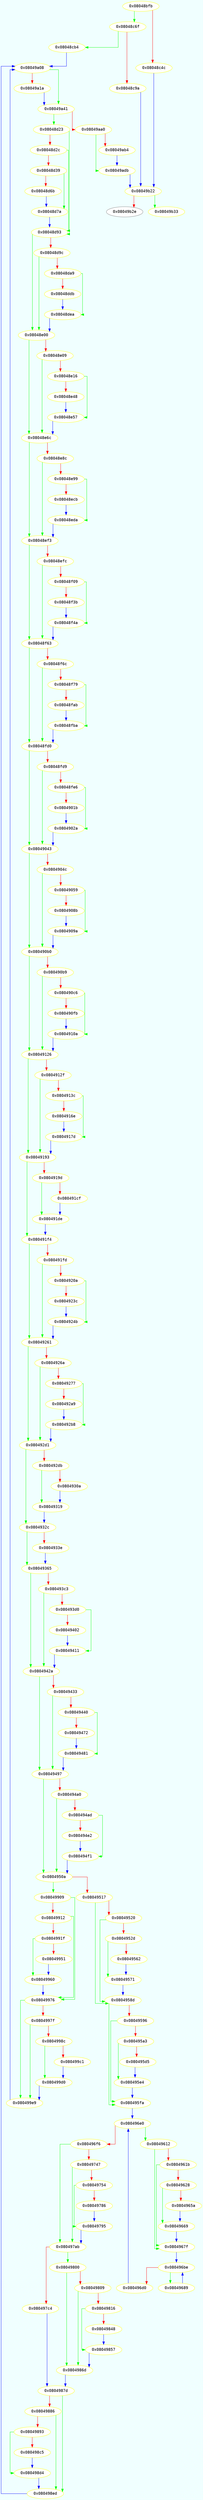 digraph code {
	graph [bgcolor=azure fontsize=8 fontname="Courier" splines="ortho"];
	node [fillcolor=gray style=filled];
	edge [arrowhead="normal"];
	"0x08048bfb" -> "0x08048c6f" [color="green"];
	"0x08048bfb" -> "0x08048c4c" [color="red"];
	"0x08048bfb" [URL="main/0x08048bfb", fillcolor="white",color="yellow", fontname="Courier",label="0x08048bfb"]
	"0x08048c4c" -> "0x08049b22" [color="blue"];
	"0x08048c4c" [URL="main/0x08048c4c", fillcolor="white",color="yellow", fontname="Courier",label="0x08048c4c"]
	"0x08048c6f" -> "0x08048cb4" [color="green"];
	"0x08048c6f" -> "0x08048c9a" [color="red"];
	"0x08048c6f" [URL="main/0x08048c6f", fillcolor="white",color="yellow", fontname="Courier",label="0x08048c6f"]
	"0x08048c9a" -> "0x08049b22" [color="blue"];
	"0x08048c9a" [URL="main/0x08048c9a", fillcolor="white",color="yellow", fontname="Courier",label="0x08048c9a"]
	"0x08048cb4" -> "0x08049a08" [color="blue"];
	"0x08048cb4" [URL="main/0x08048cb4", fillcolor="white",color="yellow", fontname="Courier",label="0x08048cb4"]
	"0x08048d23" -> "0x08048d93" [color="green"];
	"0x08048d23" -> "0x08048d2c" [color="red"];
	"0x08048d23" [URL="main/0x08048d23", fillcolor="white",color="yellow", fontname="Courier",label="0x08048d23"]
	"0x08048d2c" -> "0x08048d93" [color="green"];
	"0x08048d2c" -> "0x08048d39" [color="red"];
	"0x08048d2c" [URL="main/0x08048d2c", fillcolor="white",color="yellow", fontname="Courier",label="0x08048d2c"]
	"0x08048d39" -> "0x08048d7a" [color="green"];
	"0x08048d39" -> "0x08048d6b" [color="red"];
	"0x08048d39" [URL="main/0x08048d39", fillcolor="white",color="yellow", fontname="Courier",label="0x08048d39"]
	"0x08048d6b" -> "0x08048d7a" [color="blue"];
	"0x08048d6b" [URL="main/0x08048d6b", fillcolor="white",color="yellow", fontname="Courier",label="0x08048d6b"]
	"0x08048d7a" -> "0x08048d93" [color="blue"];
	"0x08048d7a" [URL="main/0x08048d7a", fillcolor="white",color="yellow", fontname="Courier",label="0x08048d7a"]
	"0x08048d93" -> "0x08048e00" [color="green"];
	"0x08048d93" -> "0x08048d9c" [color="red"];
	"0x08048d93" [URL="main/0x08048d93", fillcolor="white",color="yellow", fontname="Courier",label="0x08048d93"]
	"0x08048d9c" -> "0x08048e00" [color="green"];
	"0x08048d9c" -> "0x08048da9" [color="red"];
	"0x08048d9c" [URL="main/0x08048d9c", fillcolor="white",color="yellow", fontname="Courier",label="0x08048d9c"]
	"0x08048da9" -> "0x08048dea" [color="green"];
	"0x08048da9" -> "0x08048ddb" [color="red"];
	"0x08048da9" [URL="main/0x08048da9", fillcolor="white",color="yellow", fontname="Courier",label="0x08048da9"]
	"0x08048ddb" -> "0x08048dea" [color="blue"];
	"0x08048ddb" [URL="main/0x08048ddb", fillcolor="white",color="yellow", fontname="Courier",label="0x08048ddb"]
	"0x08048dea" -> "0x08048e00" [color="blue"];
	"0x08048dea" [URL="main/0x08048dea", fillcolor="white",color="yellow", fontname="Courier",label="0x08048dea"]
	"0x08048e00" -> "0x08048e6c" [color="green"];
	"0x08048e00" -> "0x08048e09" [color="red"];
	"0x08048e00" [URL="main/0x08048e00", fillcolor="white",color="yellow", fontname="Courier",label="0x08048e00"]
	"0x08048e09" -> "0x08048e6c" [color="green"];
	"0x08048e09" -> "0x08048e16" [color="red"];
	"0x08048e09" [URL="main/0x08048e09", fillcolor="white",color="yellow", fontname="Courier",label="0x08048e09"]
	"0x08048e16" -> "0x08048e57" [color="green"];
	"0x08048e16" -> "0x08048e48" [color="red"];
	"0x08048e16" [URL="main/0x08048e16", fillcolor="white",color="yellow", fontname="Courier",label="0x08048e16"]
	"0x08048e48" -> "0x08048e57" [color="blue"];
	"0x08048e48" [URL="main/0x08048e48", fillcolor="white",color="yellow", fontname="Courier",label="0x08048e48"]
	"0x08048e57" -> "0x08048e6c" [color="blue"];
	"0x08048e57" [URL="main/0x08048e57", fillcolor="white",color="yellow", fontname="Courier",label="0x08048e57"]
	"0x08048e6c" -> "0x08048ef3" [color="green"];
	"0x08048e6c" -> "0x08048e8c" [color="red"];
	"0x08048e6c" [URL="main/0x08048e6c", fillcolor="white",color="yellow", fontname="Courier",label="0x08048e6c"]
	"0x08048e8c" -> "0x08048ef3" [color="green"];
	"0x08048e8c" -> "0x08048e99" [color="red"];
	"0x08048e8c" [URL="main/0x08048e8c", fillcolor="white",color="yellow", fontname="Courier",label="0x08048e8c"]
	"0x08048e99" -> "0x08048eda" [color="green"];
	"0x08048e99" -> "0x08048ecb" [color="red"];
	"0x08048e99" [URL="main/0x08048e99", fillcolor="white",color="yellow", fontname="Courier",label="0x08048e99"]
	"0x08048ecb" -> "0x08048eda" [color="blue"];
	"0x08048ecb" [URL="main/0x08048ecb", fillcolor="white",color="yellow", fontname="Courier",label="0x08048ecb"]
	"0x08048eda" -> "0x08048ef3" [color="blue"];
	"0x08048eda" [URL="main/0x08048eda", fillcolor="white",color="yellow", fontname="Courier",label="0x08048eda"]
	"0x08048ef3" -> "0x08048f63" [color="green"];
	"0x08048ef3" -> "0x08048efc" [color="red"];
	"0x08048ef3" [URL="main/0x08048ef3", fillcolor="white",color="yellow", fontname="Courier",label="0x08048ef3"]
	"0x08048efc" -> "0x08048f63" [color="green"];
	"0x08048efc" -> "0x08048f09" [color="red"];
	"0x08048efc" [URL="main/0x08048efc", fillcolor="white",color="yellow", fontname="Courier",label="0x08048efc"]
	"0x08048f09" -> "0x08048f4a" [color="green"];
	"0x08048f09" -> "0x08048f3b" [color="red"];
	"0x08048f09" [URL="main/0x08048f09", fillcolor="white",color="yellow", fontname="Courier",label="0x08048f09"]
	"0x08048f3b" -> "0x08048f4a" [color="blue"];
	"0x08048f3b" [URL="main/0x08048f3b", fillcolor="white",color="yellow", fontname="Courier",label="0x08048f3b"]
	"0x08048f4a" -> "0x08048f63" [color="blue"];
	"0x08048f4a" [URL="main/0x08048f4a", fillcolor="white",color="yellow", fontname="Courier",label="0x08048f4a"]
	"0x08048f63" -> "0x08048fd0" [color="green"];
	"0x08048f63" -> "0x08048f6c" [color="red"];
	"0x08048f63" [URL="main/0x08048f63", fillcolor="white",color="yellow", fontname="Courier",label="0x08048f63"]
	"0x08048f6c" -> "0x08048fd0" [color="green"];
	"0x08048f6c" -> "0x08048f79" [color="red"];
	"0x08048f6c" [URL="main/0x08048f6c", fillcolor="white",color="yellow", fontname="Courier",label="0x08048f6c"]
	"0x08048f79" -> "0x08048fba" [color="green"];
	"0x08048f79" -> "0x08048fab" [color="red"];
	"0x08048f79" [URL="main/0x08048f79", fillcolor="white",color="yellow", fontname="Courier",label="0x08048f79"]
	"0x08048fab" -> "0x08048fba" [color="blue"];
	"0x08048fab" [URL="main/0x08048fab", fillcolor="white",color="yellow", fontname="Courier",label="0x08048fab"]
	"0x08048fba" -> "0x08048fd0" [color="blue"];
	"0x08048fba" [URL="main/0x08048fba", fillcolor="white",color="yellow", fontname="Courier",label="0x08048fba"]
	"0x08048fd0" -> "0x08049043" [color="green"];
	"0x08048fd0" -> "0x08048fd9" [color="red"];
	"0x08048fd0" [URL="main/0x08048fd0", fillcolor="white",color="yellow", fontname="Courier",label="0x08048fd0"]
	"0x08048fd9" -> "0x08049043" [color="green"];
	"0x08048fd9" -> "0x08048fe6" [color="red"];
	"0x08048fd9" [URL="main/0x08048fd9", fillcolor="white",color="yellow", fontname="Courier",label="0x08048fd9"]
	"0x08048fe6" -> "0x0804902a" [color="green"];
	"0x08048fe6" -> "0x0804901b" [color="red"];
	"0x08048fe6" [URL="main/0x08048fe6", fillcolor="white",color="yellow", fontname="Courier",label="0x08048fe6"]
	"0x0804901b" -> "0x0804902a" [color="blue"];
	"0x0804901b" [URL="main/0x0804901b", fillcolor="white",color="yellow", fontname="Courier",label="0x0804901b"]
	"0x0804902a" -> "0x08049043" [color="blue"];
	"0x0804902a" [URL="main/0x0804902a", fillcolor="white",color="yellow", fontname="Courier",label="0x0804902a"]
	"0x08049043" -> "0x080490b0" [color="green"];
	"0x08049043" -> "0x0804904c" [color="red"];
	"0x08049043" [URL="main/0x08049043", fillcolor="white",color="yellow", fontname="Courier",label="0x08049043"]
	"0x0804904c" -> "0x080490b0" [color="green"];
	"0x0804904c" -> "0x08049059" [color="red"];
	"0x0804904c" [URL="main/0x0804904c", fillcolor="white",color="yellow", fontname="Courier",label="0x0804904c"]
	"0x08049059" -> "0x0804909a" [color="green"];
	"0x08049059" -> "0x0804908b" [color="red"];
	"0x08049059" [URL="main/0x08049059", fillcolor="white",color="yellow", fontname="Courier",label="0x08049059"]
	"0x0804908b" -> "0x0804909a" [color="blue"];
	"0x0804908b" [URL="main/0x0804908b", fillcolor="white",color="yellow", fontname="Courier",label="0x0804908b"]
	"0x0804909a" -> "0x080490b0" [color="blue"];
	"0x0804909a" [URL="main/0x0804909a", fillcolor="white",color="yellow", fontname="Courier",label="0x0804909a"]
	"0x080490b0" -> "0x08049126" [color="green"];
	"0x080490b0" -> "0x080490b9" [color="red"];
	"0x080490b0" [URL="main/0x080490b0", fillcolor="white",color="yellow", fontname="Courier",label="0x080490b0"]
	"0x080490b9" -> "0x08049126" [color="green"];
	"0x080490b9" -> "0x080490c6" [color="red"];
	"0x080490b9" [URL="main/0x080490b9", fillcolor="white",color="yellow", fontname="Courier",label="0x080490b9"]
	"0x080490c6" -> "0x0804910a" [color="green"];
	"0x080490c6" -> "0x080490fb" [color="red"];
	"0x080490c6" [URL="main/0x080490c6", fillcolor="white",color="yellow", fontname="Courier",label="0x080490c6"]
	"0x080490fb" -> "0x0804910a" [color="blue"];
	"0x080490fb" [URL="main/0x080490fb", fillcolor="white",color="yellow", fontname="Courier",label="0x080490fb"]
	"0x0804910a" -> "0x08049126" [color="blue"];
	"0x0804910a" [URL="main/0x0804910a", fillcolor="white",color="yellow", fontname="Courier",label="0x0804910a"]
	"0x08049126" -> "0x08049193" [color="green"];
	"0x08049126" -> "0x0804912f" [color="red"];
	"0x08049126" [URL="main/0x08049126", fillcolor="white",color="yellow", fontname="Courier",label="0x08049126"]
	"0x0804912f" -> "0x08049193" [color="green"];
	"0x0804912f" -> "0x0804913c" [color="red"];
	"0x0804912f" [URL="main/0x0804912f", fillcolor="white",color="yellow", fontname="Courier",label="0x0804912f"]
	"0x0804913c" -> "0x0804917d" [color="green"];
	"0x0804913c" -> "0x0804916e" [color="red"];
	"0x0804913c" [URL="main/0x0804913c", fillcolor="white",color="yellow", fontname="Courier",label="0x0804913c"]
	"0x0804916e" -> "0x0804917d" [color="blue"];
	"0x0804916e" [URL="main/0x0804916e", fillcolor="white",color="yellow", fontname="Courier",label="0x0804916e"]
	"0x0804917d" -> "0x08049193" [color="blue"];
	"0x0804917d" [URL="main/0x0804917d", fillcolor="white",color="yellow", fontname="Courier",label="0x0804917d"]
	"0x08049193" -> "0x080491f4" [color="green"];
	"0x08049193" -> "0x0804919d" [color="red"];
	"0x08049193" [URL="main/0x08049193", fillcolor="white",color="yellow", fontname="Courier",label="0x08049193"]
	"0x0804919d" -> "0x080491de" [color="green"];
	"0x0804919d" -> "0x080491cf" [color="red"];
	"0x0804919d" [URL="main/0x0804919d", fillcolor="white",color="yellow", fontname="Courier",label="0x0804919d"]
	"0x080491cf" -> "0x080491de" [color="blue"];
	"0x080491cf" [URL="main/0x080491cf", fillcolor="white",color="yellow", fontname="Courier",label="0x080491cf"]
	"0x080491de" -> "0x080491f4" [color="blue"];
	"0x080491de" [URL="main/0x080491de", fillcolor="white",color="yellow", fontname="Courier",label="0x080491de"]
	"0x080491f4" -> "0x08049261" [color="green"];
	"0x080491f4" -> "0x080491fd" [color="red"];
	"0x080491f4" [URL="main/0x080491f4", fillcolor="white",color="yellow", fontname="Courier",label="0x080491f4"]
	"0x080491fd" -> "0x08049261" [color="green"];
	"0x080491fd" -> "0x0804920a" [color="red"];
	"0x080491fd" [URL="main/0x080491fd", fillcolor="white",color="yellow", fontname="Courier",label="0x080491fd"]
	"0x0804920a" -> "0x0804924b" [color="green"];
	"0x0804920a" -> "0x0804923c" [color="red"];
	"0x0804920a" [URL="main/0x0804920a", fillcolor="white",color="yellow", fontname="Courier",label="0x0804920a"]
	"0x0804923c" -> "0x0804924b" [color="blue"];
	"0x0804923c" [URL="main/0x0804923c", fillcolor="white",color="yellow", fontname="Courier",label="0x0804923c"]
	"0x0804924b" -> "0x08049261" [color="blue"];
	"0x0804924b" [URL="main/0x0804924b", fillcolor="white",color="yellow", fontname="Courier",label="0x0804924b"]
	"0x08049261" -> "0x080492d1" [color="green"];
	"0x08049261" -> "0x0804926a" [color="red"];
	"0x08049261" [URL="main/0x08049261", fillcolor="white",color="yellow", fontname="Courier",label="0x08049261"]
	"0x0804926a" -> "0x080492d1" [color="green"];
	"0x0804926a" -> "0x08049277" [color="red"];
	"0x0804926a" [URL="main/0x0804926a", fillcolor="white",color="yellow", fontname="Courier",label="0x0804926a"]
	"0x08049277" -> "0x080492b8" [color="green"];
	"0x08049277" -> "0x080492a9" [color="red"];
	"0x08049277" [URL="main/0x08049277", fillcolor="white",color="yellow", fontname="Courier",label="0x08049277"]
	"0x080492a9" -> "0x080492b8" [color="blue"];
	"0x080492a9" [URL="main/0x080492a9", fillcolor="white",color="yellow", fontname="Courier",label="0x080492a9"]
	"0x080492b8" -> "0x080492d1" [color="blue"];
	"0x080492b8" [URL="main/0x080492b8", fillcolor="white",color="yellow", fontname="Courier",label="0x080492b8"]
	"0x080492d1" -> "0x0804932c" [color="green"];
	"0x080492d1" -> "0x080492db" [color="red"];
	"0x080492d1" [URL="main/0x080492d1", fillcolor="white",color="yellow", fontname="Courier",label="0x080492d1"]
	"0x080492db" -> "0x08049319" [color="green"];
	"0x080492db" -> "0x0804930a" [color="red"];
	"0x080492db" [URL="main/0x080492db", fillcolor="white",color="yellow", fontname="Courier",label="0x080492db"]
	"0x0804930a" -> "0x08049319" [color="blue"];
	"0x0804930a" [URL="main/0x0804930a", fillcolor="white",color="yellow", fontname="Courier",label="0x0804930a"]
	"0x08049319" -> "0x0804932c" [color="blue"];
	"0x08049319" [URL="main/0x08049319", fillcolor="white",color="yellow", fontname="Courier",label="0x08049319"]
	"0x0804932c" -> "0x08049365" [color="green"];
	"0x0804932c" -> "0x0804933e" [color="red"];
	"0x0804932c" [URL="main/0x0804932c", fillcolor="white",color="yellow", fontname="Courier",label="0x0804932c"]
	"0x0804933e" -> "0x08049365" [color="blue"];
	"0x0804933e" [URL="main/0x0804933e", fillcolor="white",color="yellow", fontname="Courier",label="0x0804933e"]
	"0x08049365" -> "0x0804942a" [color="green"];
	"0x08049365" -> "0x080493c3" [color="red"];
	"0x08049365" [URL="main/0x08049365", fillcolor="white",color="yellow", fontname="Courier",label="0x08049365"]
	"0x080493c3" -> "0x0804942a" [color="green"];
	"0x080493c3" -> "0x080493d0" [color="red"];
	"0x080493c3" [URL="main/0x080493c3", fillcolor="white",color="yellow", fontname="Courier",label="0x080493c3"]
	"0x080493d0" -> "0x08049411" [color="green"];
	"0x080493d0" -> "0x08049402" [color="red"];
	"0x080493d0" [URL="main/0x080493d0", fillcolor="white",color="yellow", fontname="Courier",label="0x080493d0"]
	"0x08049402" -> "0x08049411" [color="blue"];
	"0x08049402" [URL="main/0x08049402", fillcolor="white",color="yellow", fontname="Courier",label="0x08049402"]
	"0x08049411" -> "0x0804942a" [color="blue"];
	"0x08049411" [URL="main/0x08049411", fillcolor="white",color="yellow", fontname="Courier",label="0x08049411"]
	"0x0804942a" -> "0x08049497" [color="green"];
	"0x0804942a" -> "0x08049433" [color="red"];
	"0x0804942a" [URL="main/0x0804942a", fillcolor="white",color="yellow", fontname="Courier",label="0x0804942a"]
	"0x08049433" -> "0x08049497" [color="green"];
	"0x08049433" -> "0x08049440" [color="red"];
	"0x08049433" [URL="main/0x08049433", fillcolor="white",color="yellow", fontname="Courier",label="0x08049433"]
	"0x08049440" -> "0x08049481" [color="green"];
	"0x08049440" -> "0x08049472" [color="red"];
	"0x08049440" [URL="main/0x08049440", fillcolor="white",color="yellow", fontname="Courier",label="0x08049440"]
	"0x08049472" -> "0x08049481" [color="blue"];
	"0x08049472" [URL="main/0x08049472", fillcolor="white",color="yellow", fontname="Courier",label="0x08049472"]
	"0x08049481" -> "0x08049497" [color="blue"];
	"0x08049481" [URL="main/0x08049481", fillcolor="white",color="yellow", fontname="Courier",label="0x08049481"]
	"0x08049497" -> "0x0804950a" [color="green"];
	"0x08049497" -> "0x080494a0" [color="red"];
	"0x08049497" [URL="main/0x08049497", fillcolor="white",color="yellow", fontname="Courier",label="0x08049497"]
	"0x080494a0" -> "0x0804950a" [color="green"];
	"0x080494a0" -> "0x080494ad" [color="red"];
	"0x080494a0" [URL="main/0x080494a0", fillcolor="white",color="yellow", fontname="Courier",label="0x080494a0"]
	"0x080494ad" -> "0x080494f1" [color="green"];
	"0x080494ad" -> "0x080494e2" [color="red"];
	"0x080494ad" [URL="main/0x080494ad", fillcolor="white",color="yellow", fontname="Courier",label="0x080494ad"]
	"0x080494e2" -> "0x080494f1" [color="blue"];
	"0x080494e2" [URL="main/0x080494e2", fillcolor="white",color="yellow", fontname="Courier",label="0x080494e2"]
	"0x080494f1" -> "0x0804950a" [color="blue"];
	"0x080494f1" [URL="main/0x080494f1", fillcolor="white",color="yellow", fontname="Courier",label="0x080494f1"]
	"0x0804950a" -> "0x08049909" [color="green"];
	"0x0804950a" -> "0x08049517" [color="red"];
	"0x0804950a" [URL="main/0x0804950a", fillcolor="white",color="yellow", fontname="Courier",label="0x0804950a"]
	"0x08049517" -> "0x0804958d" [color="green"];
	"0x08049517" -> "0x08049520" [color="red"];
	"0x08049517" [URL="main/0x08049517", fillcolor="white",color="yellow", fontname="Courier",label="0x08049517"]
	"0x08049520" -> "0x0804958d" [color="green"];
	"0x08049520" -> "0x0804952d" [color="red"];
	"0x08049520" [URL="main/0x08049520", fillcolor="white",color="yellow", fontname="Courier",label="0x08049520"]
	"0x0804952d" -> "0x08049571" [color="green"];
	"0x0804952d" -> "0x08049562" [color="red"];
	"0x0804952d" [URL="main/0x0804952d", fillcolor="white",color="yellow", fontname="Courier",label="0x0804952d"]
	"0x08049562" -> "0x08049571" [color="blue"];
	"0x08049562" [URL="main/0x08049562", fillcolor="white",color="yellow", fontname="Courier",label="0x08049562"]
	"0x08049571" -> "0x0804958d" [color="blue"];
	"0x08049571" [URL="main/0x08049571", fillcolor="white",color="yellow", fontname="Courier",label="0x08049571"]
	"0x0804958d" -> "0x080495fa" [color="green"];
	"0x0804958d" -> "0x08049596" [color="red"];
	"0x0804958d" [URL="main/0x0804958d", fillcolor="white",color="yellow", fontname="Courier",label="0x0804958d"]
	"0x08049596" -> "0x080495fa" [color="green"];
	"0x08049596" -> "0x080495a3" [color="red"];
	"0x08049596" [URL="main/0x08049596", fillcolor="white",color="yellow", fontname="Courier",label="0x08049596"]
	"0x080495a3" -> "0x080495e4" [color="green"];
	"0x080495a3" -> "0x080495d5" [color="red"];
	"0x080495a3" [URL="main/0x080495a3", fillcolor="white",color="yellow", fontname="Courier",label="0x080495a3"]
	"0x080495d5" -> "0x080495e4" [color="blue"];
	"0x080495d5" [URL="main/0x080495d5", fillcolor="white",color="yellow", fontname="Courier",label="0x080495d5"]
	"0x080495e4" -> "0x080495fa" [color="blue"];
	"0x080495e4" [URL="main/0x080495e4", fillcolor="white",color="yellow", fontname="Courier",label="0x080495e4"]
	"0x080495fa" -> "0x080496e0" [color="blue"];
	"0x080495fa" [URL="main/0x080495fa", fillcolor="white",color="yellow", fontname="Courier",label="0x080495fa"]
	"0x08049612" -> "0x0804967f" [color="green"];
	"0x08049612" -> "0x0804961b" [color="red"];
	"0x08049612" [URL="main/0x08049612", fillcolor="white",color="yellow", fontname="Courier",label="0x08049612"]
	"0x0804961b" -> "0x0804967f" [color="green"];
	"0x0804961b" -> "0x08049628" [color="red"];
	"0x0804961b" [URL="main/0x0804961b", fillcolor="white",color="yellow", fontname="Courier",label="0x0804961b"]
	"0x08049628" -> "0x08049669" [color="green"];
	"0x08049628" -> "0x0804965a" [color="red"];
	"0x08049628" [URL="main/0x08049628", fillcolor="white",color="yellow", fontname="Courier",label="0x08049628"]
	"0x0804965a" -> "0x08049669" [color="blue"];
	"0x0804965a" [URL="main/0x0804965a", fillcolor="white",color="yellow", fontname="Courier",label="0x0804965a"]
	"0x08049669" -> "0x0804967f" [color="blue"];
	"0x08049669" [URL="main/0x08049669", fillcolor="white",color="yellow", fontname="Courier",label="0x08049669"]
	"0x0804967f" -> "0x080496be" [color="blue"];
	"0x0804967f" [URL="main/0x0804967f", fillcolor="white",color="yellow", fontname="Courier",label="0x0804967f"]
	"0x08049689" -> "0x080496be" [color="blue"];
	"0x08049689" [URL="main/0x08049689", fillcolor="white",color="yellow", fontname="Courier",label="0x08049689"]
	"0x080496be" -> "0x08049689" [color="green"];
	"0x080496be" -> "0x080496d0" [color="red"];
	"0x080496be" [URL="main/0x080496be", fillcolor="white",color="yellow", fontname="Courier",label="0x080496be"]
	"0x080496d0" -> "0x080496e0" [color="blue"];
	"0x080496d0" [URL="main/0x080496d0", fillcolor="white",color="yellow", fontname="Courier",label="0x080496d0"]
	"0x080496e0" -> "0x08049612" [color="green"];
	"0x080496e0" -> "0x080496f6" [color="red"];
	"0x080496e0" [URL="main/0x080496e0", fillcolor="white",color="yellow", fontname="Courier",label="0x080496e0"]
	"0x080496f6" -> "0x080497ab" [color="green"];
	"0x080496f6" -> "0x08049747" [color="red"];
	"0x080496f6" [URL="main/0x080496f6", fillcolor="white",color="yellow", fontname="Courier",label="0x080496f6"]
	"0x08049747" -> "0x080497ab" [color="green"];
	"0x08049747" -> "0x08049754" [color="red"];
	"0x08049747" [URL="main/0x08049747", fillcolor="white",color="yellow", fontname="Courier",label="0x08049747"]
	"0x08049754" -> "0x08049795" [color="green"];
	"0x08049754" -> "0x08049786" [color="red"];
	"0x08049754" [URL="main/0x08049754", fillcolor="white",color="yellow", fontname="Courier",label="0x08049754"]
	"0x08049786" -> "0x08049795" [color="blue"];
	"0x08049786" [URL="main/0x08049786", fillcolor="white",color="yellow", fontname="Courier",label="0x08049786"]
	"0x08049795" -> "0x080497ab" [color="blue"];
	"0x08049795" [URL="main/0x08049795", fillcolor="white",color="yellow", fontname="Courier",label="0x08049795"]
	"0x080497ab" -> "0x08049800" [color="green"];
	"0x080497ab" -> "0x080497c4" [color="red"];
	"0x080497ab" [URL="main/0x080497ab", fillcolor="white",color="yellow", fontname="Courier",label="0x080497ab"]
	"0x080497c4" -> "0x0804987d" [color="blue"];
	"0x080497c4" [URL="main/0x080497c4", fillcolor="white",color="yellow", fontname="Courier",label="0x080497c4"]
	"0x08049800" -> "0x0804986d" [color="green"];
	"0x08049800" -> "0x08049809" [color="red"];
	"0x08049800" [URL="main/0x08049800", fillcolor="white",color="yellow", fontname="Courier",label="0x08049800"]
	"0x08049809" -> "0x0804986d" [color="green"];
	"0x08049809" -> "0x08049816" [color="red"];
	"0x08049809" [URL="main/0x08049809", fillcolor="white",color="yellow", fontname="Courier",label="0x08049809"]
	"0x08049816" -> "0x08049857" [color="green"];
	"0x08049816" -> "0x08049848" [color="red"];
	"0x08049816" [URL="main/0x08049816", fillcolor="white",color="yellow", fontname="Courier",label="0x08049816"]
	"0x08049848" -> "0x08049857" [color="blue"];
	"0x08049848" [URL="main/0x08049848", fillcolor="white",color="yellow", fontname="Courier",label="0x08049848"]
	"0x08049857" -> "0x0804986d" [color="blue"];
	"0x08049857" [URL="main/0x08049857", fillcolor="white",color="yellow", fontname="Courier",label="0x08049857"]
	"0x0804986d" -> "0x0804987d" [color="blue"];
	"0x0804986d" [URL="main/0x0804986d", fillcolor="white",color="yellow", fontname="Courier",label="0x0804986d"]
	"0x0804987d" -> "0x080498ed" [color="green"];
	"0x0804987d" -> "0x08049886" [color="red"];
	"0x0804987d" [URL="main/0x0804987d", fillcolor="white",color="yellow", fontname="Courier",label="0x0804987d"]
	"0x08049886" -> "0x080498ed" [color="green"];
	"0x08049886" -> "0x08049893" [color="red"];
	"0x08049886" [URL="main/0x08049886", fillcolor="white",color="yellow", fontname="Courier",label="0x08049886"]
	"0x08049893" -> "0x080498d4" [color="green"];
	"0x08049893" -> "0x080498c5" [color="red"];
	"0x08049893" [URL="main/0x08049893", fillcolor="white",color="yellow", fontname="Courier",label="0x08049893"]
	"0x080498c5" -> "0x080498d4" [color="blue"];
	"0x080498c5" [URL="main/0x080498c5", fillcolor="white",color="yellow", fontname="Courier",label="0x080498c5"]
	"0x080498d4" -> "0x080498ed" [color="blue"];
	"0x080498d4" [URL="main/0x080498d4", fillcolor="white",color="yellow", fontname="Courier",label="0x080498d4"]
	"0x080498ed" -> "0x08049a08" [color="blue"];
	"0x080498ed" [URL="main/0x080498ed", fillcolor="white",color="yellow", fontname="Courier",label="0x080498ed"]
	"0x08049909" -> "0x08049976" [color="green"];
	"0x08049909" -> "0x08049912" [color="red"];
	"0x08049909" [URL="main/0x08049909", fillcolor="white",color="yellow", fontname="Courier",label="0x08049909"]
	"0x08049912" -> "0x08049976" [color="green"];
	"0x08049912" -> "0x0804991f" [color="red"];
	"0x08049912" [URL="main/0x08049912", fillcolor="white",color="yellow", fontname="Courier",label="0x08049912"]
	"0x0804991f" -> "0x08049960" [color="green"];
	"0x0804991f" -> "0x08049951" [color="red"];
	"0x0804991f" [URL="main/0x0804991f", fillcolor="white",color="yellow", fontname="Courier",label="0x0804991f"]
	"0x08049951" -> "0x08049960" [color="blue"];
	"0x08049951" [URL="main/0x08049951", fillcolor="white",color="yellow", fontname="Courier",label="0x08049951"]
	"0x08049960" -> "0x08049976" [color="blue"];
	"0x08049960" [URL="main/0x08049960", fillcolor="white",color="yellow", fontname="Courier",label="0x08049960"]
	"0x08049976" -> "0x080499e9" [color="green"];
	"0x08049976" -> "0x0804997f" [color="red"];
	"0x08049976" [URL="main/0x08049976", fillcolor="white",color="yellow", fontname="Courier",label="0x08049976"]
	"0x0804997f" -> "0x080499e9" [color="green"];
	"0x0804997f" -> "0x0804998c" [color="red"];
	"0x0804997f" [URL="main/0x0804997f", fillcolor="white",color="yellow", fontname="Courier",label="0x0804997f"]
	"0x0804998c" -> "0x080499d0" [color="green"];
	"0x0804998c" -> "0x080499c1" [color="red"];
	"0x0804998c" [URL="main/0x0804998c", fillcolor="white",color="yellow", fontname="Courier",label="0x0804998c"]
	"0x080499c1" -> "0x080499d0" [color="blue"];
	"0x080499c1" [URL="main/0x080499c1", fillcolor="white",color="yellow", fontname="Courier",label="0x080499c1"]
	"0x080499d0" -> "0x080499e9" [color="blue"];
	"0x080499d0" [URL="main/0x080499d0", fillcolor="white",color="yellow", fontname="Courier",label="0x080499d0"]
	"0x080499e9" -> "0x08049a08" [color="blue"];
	"0x080499e9" [URL="main/0x080499e9", fillcolor="white",color="yellow", fontname="Courier",label="0x080499e9"]
	"0x08049a08" -> "0x08049a41" [color="green"];
	"0x08049a08" -> "0x08049a1a" [color="red"];
	"0x08049a08" [URL="main/0x08049a08", fillcolor="white",color="yellow", fontname="Courier",label="0x08049a08"]
	"0x08049a1a" -> "0x08049a41" [color="blue"];
	"0x08049a1a" [URL="main/0x08049a1a", fillcolor="white",color="yellow", fontname="Courier",label="0x08049a1a"]
	"0x08049a41" -> "0x08048d23" [color="green"];
	"0x08049a41" -> "0x08049aa0" [color="red"];
	"0x08049a41" [URL="main/0x08049a41", fillcolor="white",color="yellow", fontname="Courier",label="0x08049a41"]
	"0x08049aa0" -> "0x08049adb" [color="green"];
	"0x08049aa0" -> "0x08049ab4" [color="red"];
	"0x08049aa0" [URL="main/0x08049aa0", fillcolor="white",color="yellow", fontname="Courier",label="0x08049aa0"]
	"0x08049ab4" -> "0x08049adb" [color="blue"];
	"0x08049ab4" [URL="main/0x08049ab4", fillcolor="white",color="yellow", fontname="Courier",label="0x08049ab4"]
	"0x08049adb" -> "0x08049b22" [color="blue"];
	"0x08049adb" [URL="main/0x08049adb", fillcolor="white",color="yellow", fontname="Courier",label="0x08049adb"]
	"0x08049b22" -> "0x08049b33" [color="green"];
	"0x08049b22" -> "0x08049b2e" [color="red"];
	"0x08049b22" [URL="main/0x08049b22", fillcolor="white",color="yellow", fontname="Courier",label="0x08049b22"]
	"0x08049b2e" [URL="main/0x08049b2e", fillcolor="white",color="#7f7f7f", fontname="Courier",label="0x08049b2e"]
	"0x08049b33" [URL="main/0x08049b33", fillcolor="white",color="yellow", fontname="Courier",label="0x08049b33"]
}
